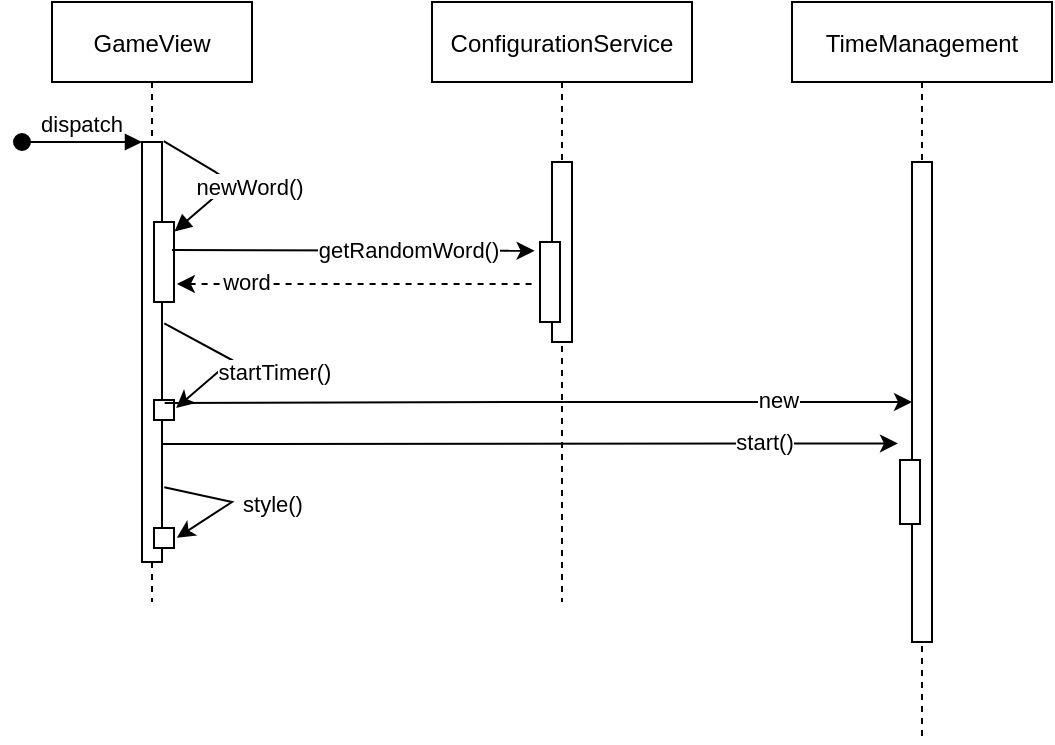 <mxfile version="16.5.2" type="github">
  <diagram id="kgpKYQtTHZ0yAKxKKP6v" name="Page-1">
    <mxGraphModel dx="813" dy="451" grid="1" gridSize="10" guides="1" tooltips="1" connect="1" arrows="1" fold="1" page="1" pageScale="1" pageWidth="850" pageHeight="1100" math="0" shadow="0">
      <root>
        <mxCell id="0" />
        <mxCell id="1" parent="0" />
        <mxCell id="3nuBFxr9cyL0pnOWT2aG-1" value="GameView" style="shape=umlLifeline;perimeter=lifelinePerimeter;container=1;collapsible=0;recursiveResize=0;rounded=0;shadow=0;strokeWidth=1;" parent="1" vertex="1">
          <mxGeometry x="120" y="80" width="100" height="300" as="geometry" />
        </mxCell>
        <mxCell id="3nuBFxr9cyL0pnOWT2aG-2" value="" style="points=[];perimeter=orthogonalPerimeter;rounded=0;shadow=0;strokeWidth=1;" parent="3nuBFxr9cyL0pnOWT2aG-1" vertex="1">
          <mxGeometry x="45" y="70" width="10" height="210" as="geometry" />
        </mxCell>
        <mxCell id="3nuBFxr9cyL0pnOWT2aG-3" value="dispatch" style="verticalAlign=bottom;startArrow=oval;endArrow=block;startSize=8;shadow=0;strokeWidth=1;" parent="3nuBFxr9cyL0pnOWT2aG-1" target="3nuBFxr9cyL0pnOWT2aG-2" edge="1">
          <mxGeometry relative="1" as="geometry">
            <mxPoint x="-15" y="70" as="sourcePoint" />
          </mxGeometry>
        </mxCell>
        <mxCell id="3nuBFxr9cyL0pnOWT2aG-4" value="" style="points=[];perimeter=orthogonalPerimeter;rounded=0;shadow=0;strokeWidth=1;" parent="3nuBFxr9cyL0pnOWT2aG-1" vertex="1">
          <mxGeometry x="51" y="110" width="10" height="40" as="geometry" />
        </mxCell>
        <mxCell id="3nuBFxr9cyL0pnOWT2aG-8" value="newWord()" style="verticalAlign=bottom;endArrow=block;entryX=1.029;entryY=0.118;shadow=0;strokeWidth=1;entryDx=0;entryDy=0;entryPerimeter=0;exitX=1.086;exitY=-0.002;exitDx=0;exitDy=0;exitPerimeter=0;" parent="3nuBFxr9cyL0pnOWT2aG-1" source="3nuBFxr9cyL0pnOWT2aG-2" target="3nuBFxr9cyL0pnOWT2aG-4" edge="1">
          <mxGeometry x="-0.059" y="-14" relative="1" as="geometry">
            <mxPoint x="155" y="80" as="sourcePoint" />
            <Array as="points">
              <mxPoint x="90" y="90" />
            </Array>
            <mxPoint x="19" y="1" as="offset" />
          </mxGeometry>
        </mxCell>
        <mxCell id="IozX4o-ycV07DBW3fFyZ-1" value="" style="endArrow=classic;html=1;rounded=0;exitX=1.114;exitY=0.377;exitDx=0;exitDy=0;exitPerimeter=0;entryX=1.105;entryY=0.4;entryDx=0;entryDy=0;entryPerimeter=0;" edge="1" parent="3nuBFxr9cyL0pnOWT2aG-1" target="IozX4o-ycV07DBW3fFyZ-2">
          <mxGeometry width="50" height="50" relative="1" as="geometry">
            <mxPoint x="56.14" y="160.63" as="sourcePoint" />
            <mxPoint x="100" y="149" as="targetPoint" />
            <Array as="points">
              <mxPoint x="90" y="179" />
            </Array>
          </mxGeometry>
        </mxCell>
        <mxCell id="IozX4o-ycV07DBW3fFyZ-3" value="startTimer()" style="edgeLabel;html=1;align=center;verticalAlign=middle;resizable=0;points=[];" vertex="1" connectable="0" parent="IozX4o-ycV07DBW3fFyZ-1">
          <mxGeometry x="-0.342" y="1" relative="1" as="geometry">
            <mxPoint x="32" y="13" as="offset" />
          </mxGeometry>
        </mxCell>
        <mxCell id="IozX4o-ycV07DBW3fFyZ-2" value="" style="points=[];perimeter=orthogonalPerimeter;rounded=0;shadow=0;strokeWidth=1;" vertex="1" parent="3nuBFxr9cyL0pnOWT2aG-1">
          <mxGeometry x="51" y="199" width="10" height="10" as="geometry" />
        </mxCell>
        <mxCell id="3nuBFxr9cyL0pnOWT2aG-5" value="ConfigurationService" style="shape=umlLifeline;perimeter=lifelinePerimeter;container=1;collapsible=0;recursiveResize=0;rounded=0;shadow=0;strokeWidth=1;" parent="1" vertex="1">
          <mxGeometry x="310" y="80" width="130" height="300" as="geometry" />
        </mxCell>
        <mxCell id="3nuBFxr9cyL0pnOWT2aG-6" value="" style="points=[];perimeter=orthogonalPerimeter;rounded=0;shadow=0;strokeWidth=1;" parent="3nuBFxr9cyL0pnOWT2aG-5" vertex="1">
          <mxGeometry x="60" y="80" width="10" height="90" as="geometry" />
        </mxCell>
        <mxCell id="IozX4o-ycV07DBW3fFyZ-14" value="" style="points=[];perimeter=orthogonalPerimeter;rounded=0;shadow=0;strokeWidth=1;" vertex="1" parent="3nuBFxr9cyL0pnOWT2aG-5">
          <mxGeometry x="54" y="120" width="10" height="40" as="geometry" />
        </mxCell>
        <mxCell id="IozX4o-ycV07DBW3fFyZ-5" value="TimeManagement" style="shape=umlLifeline;perimeter=lifelinePerimeter;container=1;collapsible=0;recursiveResize=0;rounded=0;shadow=0;strokeWidth=1;" vertex="1" parent="1">
          <mxGeometry x="490" y="80" width="130" height="370" as="geometry" />
        </mxCell>
        <mxCell id="IozX4o-ycV07DBW3fFyZ-6" value="" style="points=[];perimeter=orthogonalPerimeter;rounded=0;shadow=0;strokeWidth=1;" vertex="1" parent="IozX4o-ycV07DBW3fFyZ-5">
          <mxGeometry x="60" y="80" width="10" height="240" as="geometry" />
        </mxCell>
        <mxCell id="IozX4o-ycV07DBW3fFyZ-7" value="" style="endArrow=classic;html=1;rounded=0;exitX=1.133;exitY=0.655;exitDx=0;exitDy=0;exitPerimeter=0;" edge="1" parent="1">
          <mxGeometry width="50" height="50" relative="1" as="geometry">
            <mxPoint x="176.33" y="280.45" as="sourcePoint" />
            <mxPoint x="550" y="280" as="targetPoint" />
            <Array as="points">
              <mxPoint x="360" y="280" />
            </Array>
          </mxGeometry>
        </mxCell>
        <mxCell id="IozX4o-ycV07DBW3fFyZ-9" value="new" style="edgeLabel;html=1;align=center;verticalAlign=middle;resizable=0;points=[];" vertex="1" connectable="0" parent="IozX4o-ycV07DBW3fFyZ-7">
          <mxGeometry x="0.637" y="1" relative="1" as="geometry">
            <mxPoint as="offset" />
          </mxGeometry>
        </mxCell>
        <mxCell id="IozX4o-ycV07DBW3fFyZ-11" value="" style="endArrow=classic;html=1;rounded=0;exitX=0.5;exitY=0.737;exitDx=0;exitDy=0;exitPerimeter=0;entryX=-0.1;entryY=0.179;entryDx=0;entryDy=0;entryPerimeter=0;" edge="1" parent="1">
          <mxGeometry width="50" height="50" relative="1" as="geometry">
            <mxPoint x="175" y="301.03" as="sourcePoint" />
            <mxPoint x="543" y="300.728" as="targetPoint" />
            <Array as="points">
              <mxPoint x="205" y="301" />
            </Array>
          </mxGeometry>
        </mxCell>
        <mxCell id="IozX4o-ycV07DBW3fFyZ-12" value="start()" style="edgeLabel;html=1;align=center;verticalAlign=middle;resizable=0;points=[];" vertex="1" connectable="0" parent="IozX4o-ycV07DBW3fFyZ-11">
          <mxGeometry x="0.637" y="1" relative="1" as="geometry">
            <mxPoint as="offset" />
          </mxGeometry>
        </mxCell>
        <mxCell id="IozX4o-ycV07DBW3fFyZ-8" value="" style="points=[];perimeter=orthogonalPerimeter;rounded=0;shadow=0;strokeWidth=1;" vertex="1" parent="1">
          <mxGeometry x="544" y="309" width="10" height="32" as="geometry" />
        </mxCell>
        <mxCell id="IozX4o-ycV07DBW3fFyZ-13" value="" style="endArrow=classic;html=1;rounded=0;entryX=-0.271;entryY=0.111;entryDx=0;entryDy=0;entryPerimeter=0;" edge="1" parent="1" target="IozX4o-ycV07DBW3fFyZ-14">
          <mxGeometry width="50" height="50" relative="1" as="geometry">
            <mxPoint x="180" y="204" as="sourcePoint" />
            <mxPoint x="330" y="205" as="targetPoint" />
          </mxGeometry>
        </mxCell>
        <mxCell id="IozX4o-ycV07DBW3fFyZ-15" value="getRandomWord()" style="edgeLabel;html=1;align=center;verticalAlign=middle;resizable=0;points=[];" vertex="1" connectable="0" parent="IozX4o-ycV07DBW3fFyZ-13">
          <mxGeometry x="0.299" y="1" relative="1" as="geometry">
            <mxPoint as="offset" />
          </mxGeometry>
        </mxCell>
        <mxCell id="IozX4o-ycV07DBW3fFyZ-16" value="" style="endArrow=none;dashed=1;html=1;rounded=0;exitX=1.143;exitY=0.775;exitDx=0;exitDy=0;exitPerimeter=0;entryX=-0.271;entryY=0.525;entryDx=0;entryDy=0;entryPerimeter=0;startArrow=classic;startFill=1;" edge="1" parent="1" source="3nuBFxr9cyL0pnOWT2aG-4" target="IozX4o-ycV07DBW3fFyZ-14">
          <mxGeometry width="50" height="50" relative="1" as="geometry">
            <mxPoint x="300" y="270" as="sourcePoint" />
            <mxPoint x="350" y="220" as="targetPoint" />
          </mxGeometry>
        </mxCell>
        <mxCell id="IozX4o-ycV07DBW3fFyZ-17" value="word" style="edgeLabel;html=1;align=center;verticalAlign=middle;resizable=0;points=[];" vertex="1" connectable="0" parent="IozX4o-ycV07DBW3fFyZ-16">
          <mxGeometry x="-0.617" y="1" relative="1" as="geometry">
            <mxPoint as="offset" />
          </mxGeometry>
        </mxCell>
        <mxCell id="IozX4o-ycV07DBW3fFyZ-18" value="" style="points=[];perimeter=orthogonalPerimeter;rounded=0;shadow=0;strokeWidth=1;" vertex="1" parent="1">
          <mxGeometry x="171" y="343" width="10" height="10" as="geometry" />
        </mxCell>
        <mxCell id="IozX4o-ycV07DBW3fFyZ-19" value="" style="endArrow=classic;html=1;rounded=0;exitX=1.114;exitY=0.377;exitDx=0;exitDy=0;exitPerimeter=0;entryX=1.143;entryY=0.486;entryDx=0;entryDy=0;entryPerimeter=0;" edge="1" parent="1" target="IozX4o-ycV07DBW3fFyZ-18">
          <mxGeometry width="50" height="50" relative="1" as="geometry">
            <mxPoint x="176.14" y="322.63" as="sourcePoint" />
            <mxPoint x="182.05" y="365" as="targetPoint" />
            <Array as="points">
              <mxPoint x="210" y="330" />
            </Array>
          </mxGeometry>
        </mxCell>
        <mxCell id="IozX4o-ycV07DBW3fFyZ-20" value="style()" style="edgeLabel;html=1;align=center;verticalAlign=middle;resizable=0;points=[];" vertex="1" connectable="0" parent="IozX4o-ycV07DBW3fFyZ-19">
          <mxGeometry x="-0.342" y="1" relative="1" as="geometry">
            <mxPoint x="32" y="4" as="offset" />
          </mxGeometry>
        </mxCell>
      </root>
    </mxGraphModel>
  </diagram>
</mxfile>
